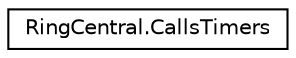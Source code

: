 digraph "Graphical Class Hierarchy"
{
 // LATEX_PDF_SIZE
  edge [fontname="Helvetica",fontsize="10",labelfontname="Helvetica",labelfontsize="10"];
  node [fontname="Helvetica",fontsize="10",shape=record];
  rankdir="LR";
  Node0 [label="RingCentral.CallsTimers",height=0.2,width=0.4,color="black", fillcolor="white", style="filled",URL="$classRingCentral_1_1CallsTimers.html",tooltip="Call length data for the specified grouping"];
}
